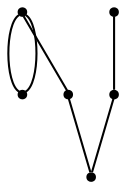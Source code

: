 graph {
  node [shape=point,comment="{\"directed\":false,\"doi\":\"10.1007/978-3-030-68766-3_17\",\"figure\":\"3 (2)\"}"]

  v0 [pos="1528.0684026269969,295.5765337700296"]
  v1 [pos="1521.8570223978481,322.1721906976783"]
  v2 [pos="1425.562537941205,332.4820360340335"]
  v3 [pos="1434.8764606582522,304.76952582588115"]
  v4 [pos="1417.4779065150933,287.3797851415847"]
  v5 [pos="1408.7869595262327,313.1498678632382"]

  v0 -- v1 [id="-1",pos="1528.0684026269969,295.5765337700296 1528.285175542929,308.08930925041636 1528.285175542929,308.08930925041636 1528.285175542929,308.08930925041636 1521.8383274030448,308.11433098611883 1521.8383274030448,308.11433098611883 1521.8383274030448,308.11433098611883 1521.8570223978481,322.1721906976783 1521.8570223978481,322.1721906976783 1521.8570223978481,322.1721906976783"]
  v4 -- v1 [id="-2",pos="1417.4779065150933,287.3797851415847 1382.686902716875,322.17047383144205 1382.686902716875,322.17047383144205 1382.686902716875,322.17047383144205 1452.2729799720446,391.75569826327876 1452.2729799720446,391.75569826327876 1452.2729799720446,391.75569826327876 1521.8590572272144,183.00002496776875 1521.8590572272144,183.00002496776875 1521.8590572272144,183.00002496776875 1591.4409376468159,252.5852493996054 1591.4409376468159,252.5852493996054 1591.4409376468159,252.5852493996054 1521.8570223978481,322.1721906976783 1521.8570223978481,322.1721906976783 1521.8570223978481,322.1721906976783"]
  v5 -- v3 [id="-4",pos="1408.7869595262327,313.1498678632382 1434.8764606582522,304.76952582588115 1434.8764606582522,304.76952582588115 1434.8764606582522,304.76952582588115"]
  v5 -- v4 [id="-5",pos="1408.7869595262327,313.1498678632382 1408.786895937815,304.77610714645346 1408.786895937815,304.77610714645346 1408.786895937815,304.77610714645346 1413.1334186411373,304.77610714645346 1413.1334186411373,304.77610714645346 1413.1334186411373,304.77610714645346 1413.1334186411373,296.07480650437407 1413.1334186411373,296.07480650437407 1413.1334186411373,296.07480650437407 1417.484138180028,296.07480650437407 1417.484138180028,296.07480650437407 1417.484138180028,296.07480650437407 1417.4779065150933,287.3797851415847 1417.4779065150933,287.3797851415847 1417.4779065150933,287.3797851415847"]
  v3 -- v5 [id="-6",pos="1434.8764606582522,304.76952582588115 1425.5603759350033,303.78026114178664 1425.5603759350033,303.78026114178664 1425.5603759350033,303.78026114178664 1425.5521094407025,313.08580331757054 1425.5521094407025,313.08580331757054 1425.5521094407025,313.08580331757054 1408.7869595262327,313.1498678632382 1408.7869595262327,313.1498678632382 1408.7869595262327,313.1498678632382"]
  v2 -- v0 [id="-9",pos="1425.562537941205,332.4820360340335 1450.1642608643467,332.4803191677973 1450.1642608643467,332.4803191677973 1450.1642608643467,332.4803191677973 1450.1642608643467,324.27910350775625 1450.1642608643467,324.27910350775625 1450.1642608643467,324.27910350775625 1462.4662033290185,324.27910350775625 1462.4662033290185,324.27910350775625 1462.4662033290185,324.27910350775625 1462.4662033290185,316.0779196415344 1462.4662033290185,316.0779196415344 1462.4662033290185,316.0779196415344 1487.0660185996296,316.0779196415344 1487.0660185996296,316.0779196415344 1487.0660185996296,316.0779196415344 1487.0660185996296,307.8808689718072 1487.0660185996296,307.8808689718072 1487.0660185996296,307.8808689718072 1507.5692136484706,307.8808689718072 1507.5692136484706,307.8808689718072 1507.5692136484706,307.8808689718072 1507.5692136484706,295.57907727556477 1507.5692136484706,295.57907727556477 1507.5692136484706,295.57907727556477 1528.0684026269969,295.5765337700296 1528.0684026269969,295.5765337700296 1528.0684026269969,295.5765337700296"]
}